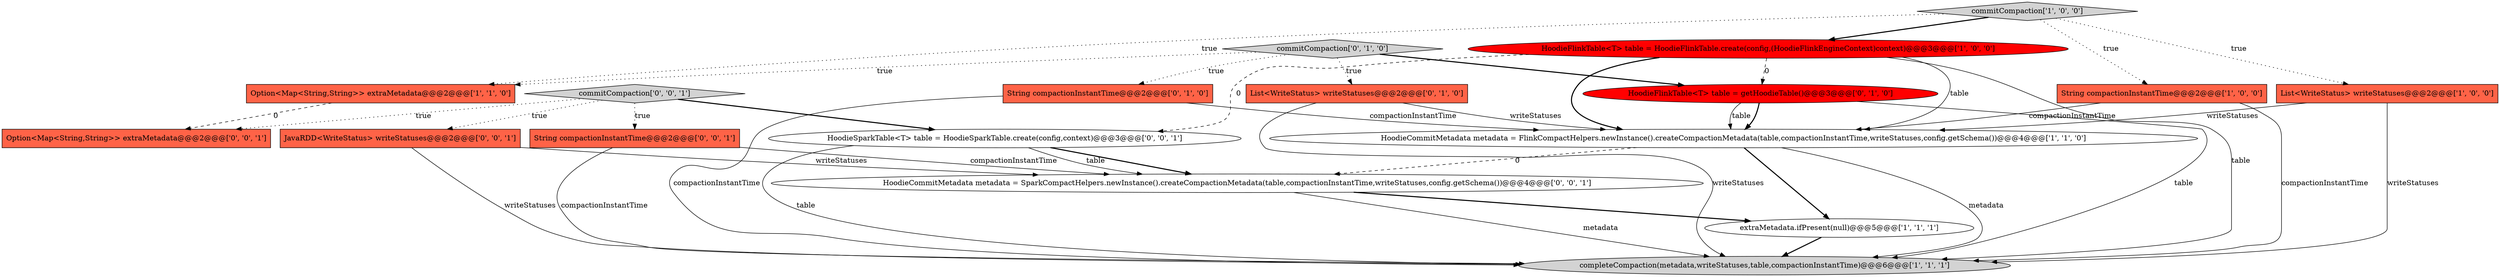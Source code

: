 digraph {
8 [style = filled, label = "commitCompaction['0', '1', '0']", fillcolor = lightgray, shape = diamond image = "AAA0AAABBB2BBB"];
10 [style = filled, label = "List<WriteStatus> writeStatuses@@@2@@@['0', '1', '0']", fillcolor = tomato, shape = box image = "AAA0AAABBB2BBB"];
6 [style = filled, label = "commitCompaction['1', '0', '0']", fillcolor = lightgray, shape = diamond image = "AAA0AAABBB1BBB"];
5 [style = filled, label = "Option<Map<String,String>> extraMetadata@@@2@@@['1', '1', '0']", fillcolor = tomato, shape = box image = "AAA0AAABBB1BBB"];
16 [style = filled, label = "HoodieSparkTable<T> table = HoodieSparkTable.create(config,context)@@@3@@@['0', '0', '1']", fillcolor = white, shape = ellipse image = "AAA0AAABBB3BBB"];
9 [style = filled, label = "String compactionInstantTime@@@2@@@['0', '1', '0']", fillcolor = tomato, shape = box image = "AAA0AAABBB2BBB"];
14 [style = filled, label = "JavaRDD<WriteStatus> writeStatuses@@@2@@@['0', '0', '1']", fillcolor = tomato, shape = box image = "AAA0AAABBB3BBB"];
17 [style = filled, label = "commitCompaction['0', '0', '1']", fillcolor = lightgray, shape = diamond image = "AAA0AAABBB3BBB"];
11 [style = filled, label = "HoodieFlinkTable<T> table = getHoodieTable()@@@3@@@['0', '1', '0']", fillcolor = red, shape = ellipse image = "AAA1AAABBB2BBB"];
2 [style = filled, label = "HoodieFlinkTable<T> table = HoodieFlinkTable.create(config,(HoodieFlinkEngineContext)context)@@@3@@@['1', '0', '0']", fillcolor = red, shape = ellipse image = "AAA1AAABBB1BBB"];
12 [style = filled, label = "String compactionInstantTime@@@2@@@['0', '0', '1']", fillcolor = tomato, shape = box image = "AAA0AAABBB3BBB"];
7 [style = filled, label = "completeCompaction(metadata,writeStatuses,table,compactionInstantTime)@@@6@@@['1', '1', '1']", fillcolor = lightgray, shape = ellipse image = "AAA0AAABBB1BBB"];
1 [style = filled, label = "extraMetadata.ifPresent(null)@@@5@@@['1', '1', '1']", fillcolor = white, shape = ellipse image = "AAA0AAABBB1BBB"];
15 [style = filled, label = "Option<Map<String,String>> extraMetadata@@@2@@@['0', '0', '1']", fillcolor = tomato, shape = box image = "AAA0AAABBB3BBB"];
3 [style = filled, label = "HoodieCommitMetadata metadata = FlinkCompactHelpers.newInstance().createCompactionMetadata(table,compactionInstantTime,writeStatuses,config.getSchema())@@@4@@@['1', '1', '0']", fillcolor = white, shape = ellipse image = "AAA0AAABBB1BBB"];
4 [style = filled, label = "String compactionInstantTime@@@2@@@['1', '0', '0']", fillcolor = tomato, shape = box image = "AAA0AAABBB1BBB"];
0 [style = filled, label = "List<WriteStatus> writeStatuses@@@2@@@['1', '0', '0']", fillcolor = tomato, shape = box image = "AAA0AAABBB1BBB"];
13 [style = filled, label = "HoodieCommitMetadata metadata = SparkCompactHelpers.newInstance().createCompactionMetadata(table,compactionInstantTime,writeStatuses,config.getSchema())@@@4@@@['0', '0', '1']", fillcolor = white, shape = ellipse image = "AAA0AAABBB3BBB"];
16->13 [style = bold, label=""];
4->3 [style = solid, label="compactionInstantTime"];
4->7 [style = solid, label="compactionInstantTime"];
2->7 [style = solid, label="table"];
3->1 [style = bold, label=""];
2->3 [style = bold, label=""];
9->3 [style = solid, label="compactionInstantTime"];
12->13 [style = solid, label="compactionInstantTime"];
11->7 [style = solid, label="table"];
10->7 [style = solid, label="writeStatuses"];
17->14 [style = dotted, label="true"];
16->13 [style = solid, label="table"];
9->7 [style = solid, label="compactionInstantTime"];
13->7 [style = solid, label="metadata"];
0->7 [style = solid, label="writeStatuses"];
8->10 [style = dotted, label="true"];
3->13 [style = dashed, label="0"];
1->7 [style = bold, label=""];
13->1 [style = bold, label=""];
6->2 [style = bold, label=""];
17->15 [style = dotted, label="true"];
14->13 [style = solid, label="writeStatuses"];
6->4 [style = dotted, label="true"];
17->12 [style = dotted, label="true"];
14->7 [style = solid, label="writeStatuses"];
11->3 [style = bold, label=""];
8->5 [style = dotted, label="true"];
2->16 [style = dashed, label="0"];
2->3 [style = solid, label="table"];
0->3 [style = solid, label="writeStatuses"];
3->7 [style = solid, label="metadata"];
2->11 [style = dashed, label="0"];
6->0 [style = dotted, label="true"];
8->9 [style = dotted, label="true"];
11->3 [style = solid, label="table"];
5->15 [style = dashed, label="0"];
10->3 [style = solid, label="writeStatuses"];
12->7 [style = solid, label="compactionInstantTime"];
16->7 [style = solid, label="table"];
8->11 [style = bold, label=""];
17->16 [style = bold, label=""];
6->5 [style = dotted, label="true"];
}
